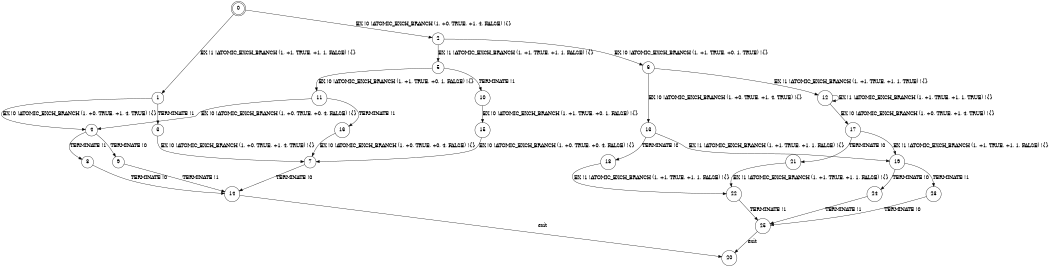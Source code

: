digraph BCG {
size = "7, 10.5";
center = TRUE;
node [shape = circle];
0 [peripheries = 2];
0 -> 1 [label = "EX !1 !ATOMIC_EXCH_BRANCH (1, +1, TRUE, +1, 1, FALSE) !{}"];
0 -> 2 [label = "EX !0 !ATOMIC_EXCH_BRANCH (1, +0, TRUE, +1, 4, FALSE) !{}"];
1 -> 3 [label = "TERMINATE !1"];
1 -> 4 [label = "EX !0 !ATOMIC_EXCH_BRANCH (1, +0, TRUE, +1, 4, TRUE) !{}"];
2 -> 5 [label = "EX !1 !ATOMIC_EXCH_BRANCH (1, +1, TRUE, +1, 1, FALSE) !{}"];
2 -> 6 [label = "EX !0 !ATOMIC_EXCH_BRANCH (1, +1, TRUE, +0, 1, TRUE) !{}"];
3 -> 7 [label = "EX !0 !ATOMIC_EXCH_BRANCH (1, +0, TRUE, +1, 4, TRUE) !{}"];
4 -> 8 [label = "TERMINATE !1"];
4 -> 9 [label = "TERMINATE !0"];
5 -> 10 [label = "TERMINATE !1"];
5 -> 11 [label = "EX !0 !ATOMIC_EXCH_BRANCH (1, +1, TRUE, +0, 1, FALSE) !{}"];
6 -> 12 [label = "EX !1 !ATOMIC_EXCH_BRANCH (1, +1, TRUE, +1, 1, TRUE) !{}"];
6 -> 13 [label = "EX !0 !ATOMIC_EXCH_BRANCH (1, +0, TRUE, +1, 4, TRUE) !{}"];
7 -> 14 [label = "TERMINATE !0"];
8 -> 14 [label = "TERMINATE !0"];
9 -> 14 [label = "TERMINATE !1"];
10 -> 15 [label = "EX !0 !ATOMIC_EXCH_BRANCH (1, +1, TRUE, +0, 1, FALSE) !{}"];
11 -> 16 [label = "TERMINATE !1"];
11 -> 4 [label = "EX !0 !ATOMIC_EXCH_BRANCH (1, +0, TRUE, +0, 4, FALSE) !{}"];
12 -> 12 [label = "EX !1 !ATOMIC_EXCH_BRANCH (1, +1, TRUE, +1, 1, TRUE) !{}"];
12 -> 17 [label = "EX !0 !ATOMIC_EXCH_BRANCH (1, +0, TRUE, +1, 4, TRUE) !{}"];
13 -> 18 [label = "TERMINATE !0"];
13 -> 19 [label = "EX !1 !ATOMIC_EXCH_BRANCH (1, +1, TRUE, +1, 1, FALSE) !{}"];
14 -> 20 [label = "exit"];
15 -> 7 [label = "EX !0 !ATOMIC_EXCH_BRANCH (1, +0, TRUE, +0, 4, FALSE) !{}"];
16 -> 7 [label = "EX !0 !ATOMIC_EXCH_BRANCH (1, +0, TRUE, +0, 4, FALSE) !{}"];
17 -> 21 [label = "TERMINATE !0"];
17 -> 19 [label = "EX !1 !ATOMIC_EXCH_BRANCH (1, +1, TRUE, +1, 1, FALSE) !{}"];
18 -> 22 [label = "EX !1 !ATOMIC_EXCH_BRANCH (1, +1, TRUE, +1, 1, FALSE) !{}"];
19 -> 23 [label = "TERMINATE !1"];
19 -> 24 [label = "TERMINATE !0"];
21 -> 22 [label = "EX !1 !ATOMIC_EXCH_BRANCH (1, +1, TRUE, +1, 1, FALSE) !{}"];
22 -> 25 [label = "TERMINATE !1"];
23 -> 25 [label = "TERMINATE !0"];
24 -> 25 [label = "TERMINATE !1"];
25 -> 20 [label = "exit"];
}
